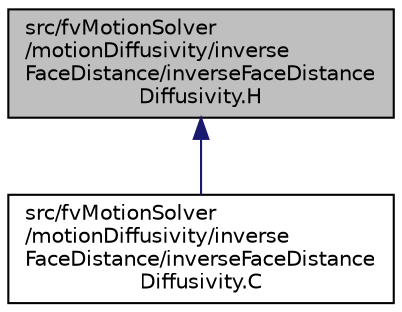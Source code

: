 digraph "src/fvMotionSolver/motionDiffusivity/inverseFaceDistance/inverseFaceDistanceDiffusivity.H"
{
  bgcolor="transparent";
  edge [fontname="Helvetica",fontsize="10",labelfontname="Helvetica",labelfontsize="10"];
  node [fontname="Helvetica",fontsize="10",shape=record];
  Node1 [label="src/fvMotionSolver\l/motionDiffusivity/inverse\lFaceDistance/inverseFaceDistance\lDiffusivity.H",height=0.2,width=0.4,color="black", fillcolor="grey75", style="filled", fontcolor="black"];
  Node1 -> Node2 [dir="back",color="midnightblue",fontsize="10",style="solid",fontname="Helvetica"];
  Node2 [label="src/fvMotionSolver\l/motionDiffusivity/inverse\lFaceDistance/inverseFaceDistance\lDiffusivity.C",height=0.2,width=0.4,color="black",URL="$a06229.html"];
}
